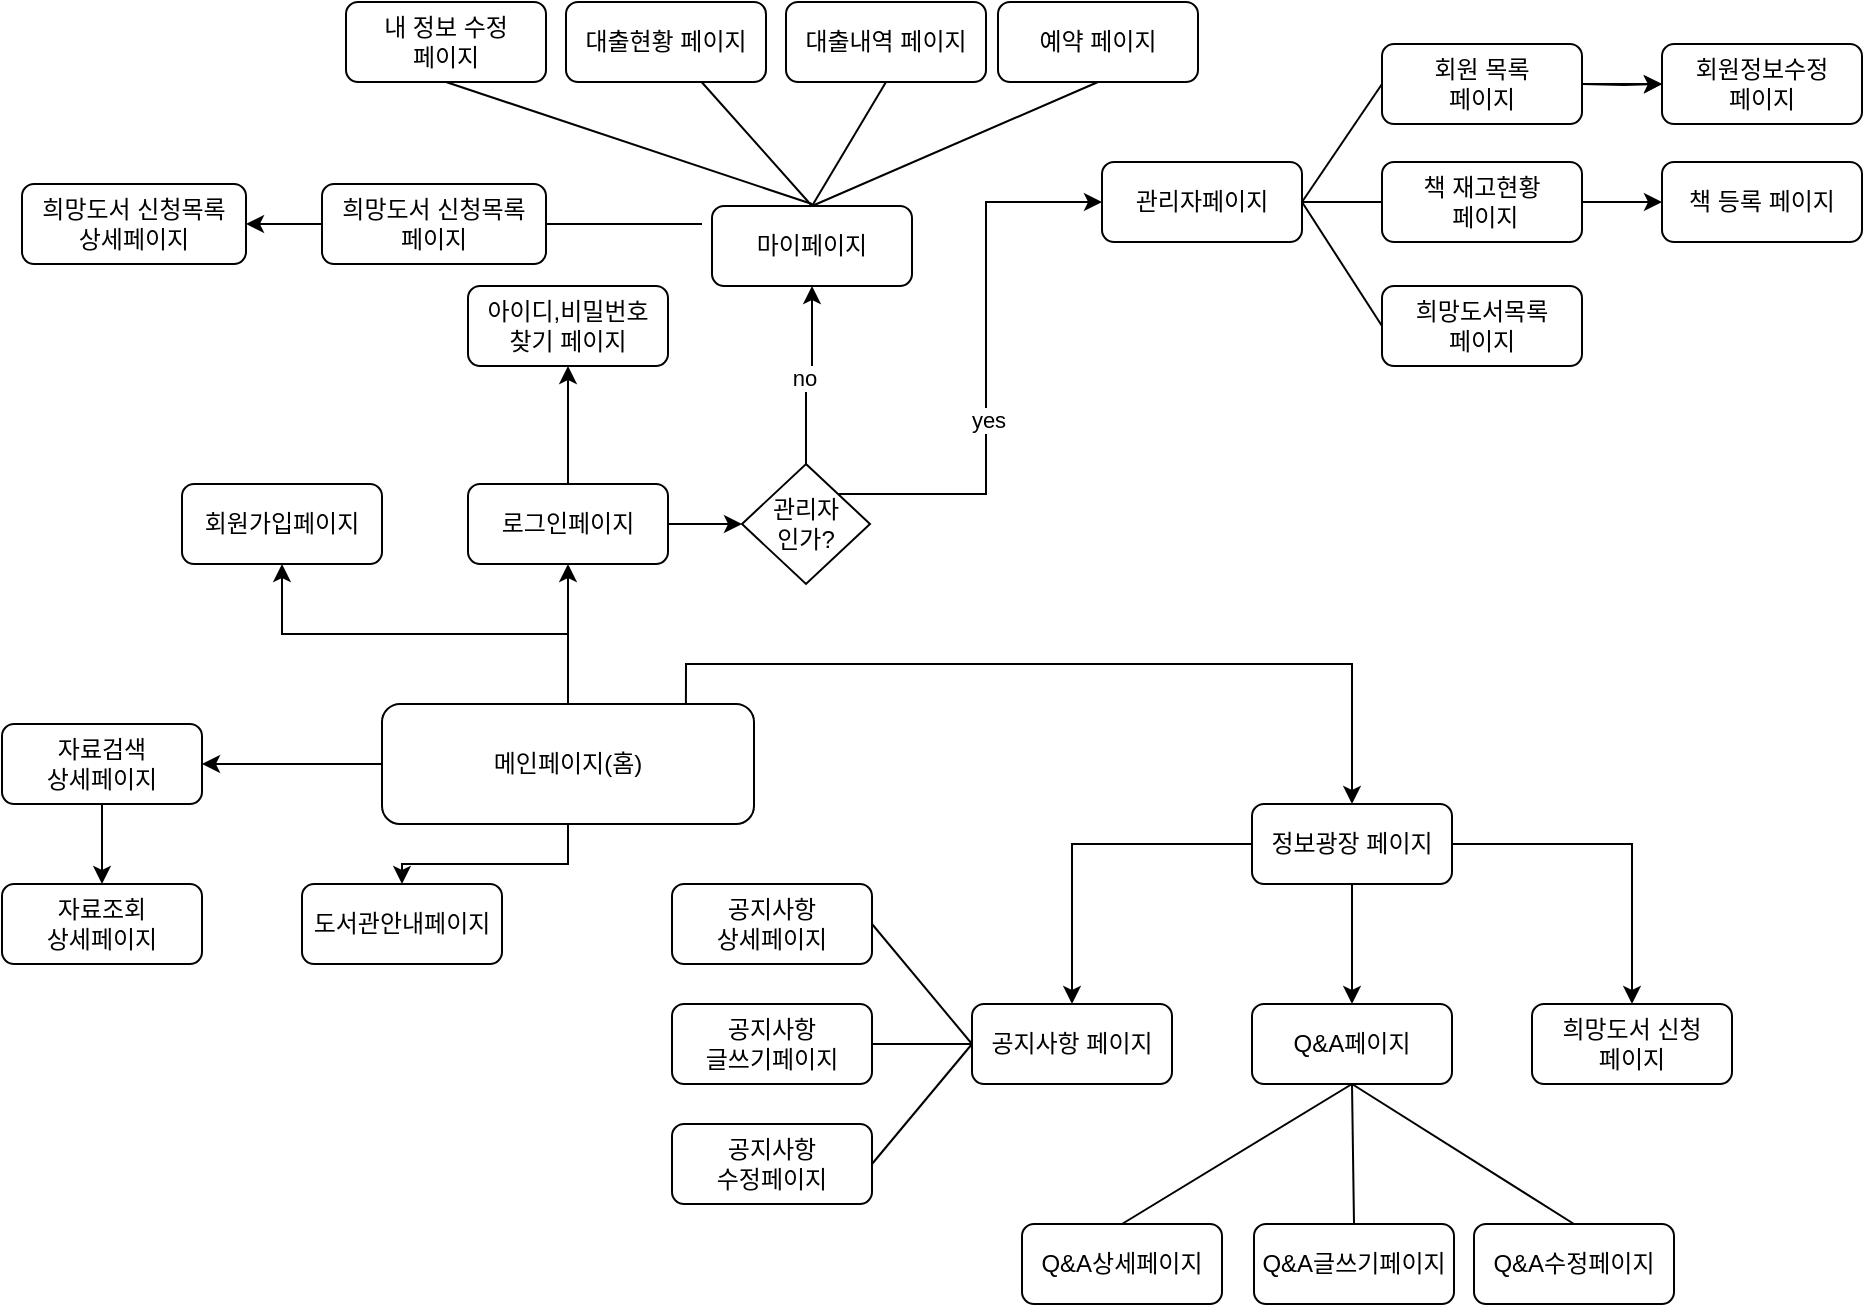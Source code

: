 <mxfile version="23.0.2" type="device">
  <diagram name="페이지-1" id="M1RNM7WDwCRg9Kb96guz">
    <mxGraphModel dx="1034" dy="1893" grid="1" gridSize="10" guides="1" tooltips="1" connect="1" arrows="1" fold="1" page="1" pageScale="1" pageWidth="827" pageHeight="1169" math="0" shadow="0">
      <root>
        <mxCell id="0" />
        <mxCell id="1" parent="0" />
        <mxCell id="Unt0BpAqnxLBG9hi-jSZ-130" style="edgeStyle=orthogonalEdgeStyle;rounded=0;orthogonalLoop=1;jettySize=auto;html=1;entryX=0.5;entryY=1;entryDx=0;entryDy=0;" parent="1" source="Unt0BpAqnxLBG9hi-jSZ-1" target="Unt0BpAqnxLBG9hi-jSZ-3" edge="1">
          <mxGeometry relative="1" as="geometry" />
        </mxCell>
        <mxCell id="Unt0BpAqnxLBG9hi-jSZ-131" style="edgeStyle=orthogonalEdgeStyle;rounded=0;orthogonalLoop=1;jettySize=auto;html=1;entryX=0.5;entryY=1;entryDx=0;entryDy=0;" parent="1" source="Unt0BpAqnxLBG9hi-jSZ-1" target="Unt0BpAqnxLBG9hi-jSZ-4" edge="1">
          <mxGeometry relative="1" as="geometry" />
        </mxCell>
        <mxCell id="Unt0BpAqnxLBG9hi-jSZ-136" style="edgeStyle=orthogonalEdgeStyle;rounded=0;orthogonalLoop=1;jettySize=auto;html=1;entryX=1;entryY=0.5;entryDx=0;entryDy=0;" parent="1" source="Unt0BpAqnxLBG9hi-jSZ-1" target="Unt0BpAqnxLBG9hi-jSZ-25" edge="1">
          <mxGeometry relative="1" as="geometry" />
        </mxCell>
        <mxCell id="Unt0BpAqnxLBG9hi-jSZ-138" style="edgeStyle=orthogonalEdgeStyle;rounded=0;orthogonalLoop=1;jettySize=auto;html=1;entryX=0.5;entryY=0;entryDx=0;entryDy=0;" parent="1" source="Unt0BpAqnxLBG9hi-jSZ-1" target="Unt0BpAqnxLBG9hi-jSZ-43" edge="1">
          <mxGeometry relative="1" as="geometry" />
        </mxCell>
        <mxCell id="Unt0BpAqnxLBG9hi-jSZ-139" style="edgeStyle=orthogonalEdgeStyle;rounded=0;orthogonalLoop=1;jettySize=auto;html=1;entryX=0.5;entryY=0;entryDx=0;entryDy=0;exitX=0.817;exitY=0;exitDx=0;exitDy=0;exitPerimeter=0;" parent="1" source="Unt0BpAqnxLBG9hi-jSZ-1" target="Unt0BpAqnxLBG9hi-jSZ-44" edge="1">
          <mxGeometry relative="1" as="geometry">
            <mxPoint x="390" y="-760" as="sourcePoint" />
          </mxGeometry>
        </mxCell>
        <mxCell id="Unt0BpAqnxLBG9hi-jSZ-1" value="메인페이지(홈)" style="rounded=1;whiteSpace=wrap;html=1;" parent="1" vertex="1">
          <mxGeometry x="240" y="-710" width="186" height="60" as="geometry" />
        </mxCell>
        <mxCell id="Unt0BpAqnxLBG9hi-jSZ-132" style="edgeStyle=orthogonalEdgeStyle;rounded=0;orthogonalLoop=1;jettySize=auto;html=1;entryX=0.5;entryY=1;entryDx=0;entryDy=0;" parent="1" source="Unt0BpAqnxLBG9hi-jSZ-3" target="Unt0BpAqnxLBG9hi-jSZ-75" edge="1">
          <mxGeometry relative="1" as="geometry" />
        </mxCell>
        <mxCell id="Unt0BpAqnxLBG9hi-jSZ-155" style="edgeStyle=orthogonalEdgeStyle;rounded=0;orthogonalLoop=1;jettySize=auto;html=1;entryX=0;entryY=0.5;entryDx=0;entryDy=0;" parent="1" source="Unt0BpAqnxLBG9hi-jSZ-3" target="Unt0BpAqnxLBG9hi-jSZ-153" edge="1">
          <mxGeometry relative="1" as="geometry" />
        </mxCell>
        <mxCell id="Unt0BpAqnxLBG9hi-jSZ-3" value="로그인페이지" style="rounded=1;whiteSpace=wrap;html=1;" parent="1" vertex="1">
          <mxGeometry x="283" y="-820" width="100" height="40" as="geometry" />
        </mxCell>
        <mxCell id="Unt0BpAqnxLBG9hi-jSZ-4" value="회원가입페이지" style="rounded=1;whiteSpace=wrap;html=1;" parent="1" vertex="1">
          <mxGeometry x="140" y="-820" width="100" height="40" as="geometry" />
        </mxCell>
        <mxCell id="RYUEjLc38tzBG5ukOGD8-2" style="edgeStyle=orthogonalEdgeStyle;rounded=0;orthogonalLoop=1;jettySize=auto;html=1;entryX=0.5;entryY=0;entryDx=0;entryDy=0;" edge="1" parent="1" source="Unt0BpAqnxLBG9hi-jSZ-25" target="RYUEjLc38tzBG5ukOGD8-1">
          <mxGeometry relative="1" as="geometry" />
        </mxCell>
        <mxCell id="Unt0BpAqnxLBG9hi-jSZ-25" value="자료검색&lt;br&gt;상세페이지" style="rounded=1;whiteSpace=wrap;html=1;" parent="1" vertex="1">
          <mxGeometry x="50" y="-700" width="100" height="40" as="geometry" />
        </mxCell>
        <mxCell id="Unt0BpAqnxLBG9hi-jSZ-42" value="Q&amp;amp;A페이지" style="rounded=1;whiteSpace=wrap;html=1;" parent="1" vertex="1">
          <mxGeometry x="675" y="-560" width="100" height="40" as="geometry" />
        </mxCell>
        <mxCell id="Unt0BpAqnxLBG9hi-jSZ-43" value="도서관안내페이지" style="rounded=1;whiteSpace=wrap;html=1;" parent="1" vertex="1">
          <mxGeometry x="200" y="-620" width="100" height="40" as="geometry" />
        </mxCell>
        <mxCell id="Unt0BpAqnxLBG9hi-jSZ-141" value="" style="edgeStyle=orthogonalEdgeStyle;rounded=0;orthogonalLoop=1;jettySize=auto;html=1;" parent="1" source="Unt0BpAqnxLBG9hi-jSZ-44" target="Unt0BpAqnxLBG9hi-jSZ-42" edge="1">
          <mxGeometry relative="1" as="geometry" />
        </mxCell>
        <mxCell id="Unt0BpAqnxLBG9hi-jSZ-142" style="edgeStyle=orthogonalEdgeStyle;rounded=0;orthogonalLoop=1;jettySize=auto;html=1;entryX=0.5;entryY=0;entryDx=0;entryDy=0;" parent="1" source="Unt0BpAqnxLBG9hi-jSZ-44" target="Unt0BpAqnxLBG9hi-jSZ-126" edge="1">
          <mxGeometry relative="1" as="geometry" />
        </mxCell>
        <mxCell id="Unt0BpAqnxLBG9hi-jSZ-143" style="edgeStyle=orthogonalEdgeStyle;rounded=0;orthogonalLoop=1;jettySize=auto;html=1;entryX=0.5;entryY=0;entryDx=0;entryDy=0;" parent="1" source="Unt0BpAqnxLBG9hi-jSZ-44" target="Unt0BpAqnxLBG9hi-jSZ-127" edge="1">
          <mxGeometry relative="1" as="geometry" />
        </mxCell>
        <mxCell id="Unt0BpAqnxLBG9hi-jSZ-44" value="정보광장 페이지" style="rounded=1;whiteSpace=wrap;html=1;" parent="1" vertex="1">
          <mxGeometry x="675" y="-660" width="100" height="40" as="geometry" />
        </mxCell>
        <mxCell id="Unt0BpAqnxLBG9hi-jSZ-70" value="마이페이지" style="rounded=1;whiteSpace=wrap;html=1;" parent="1" vertex="1">
          <mxGeometry x="405" y="-959" width="100" height="40" as="geometry" />
        </mxCell>
        <mxCell id="Unt0BpAqnxLBG9hi-jSZ-75" value="아이디,비밀번호&lt;br&gt;찾기 페이지" style="rounded=1;whiteSpace=wrap;html=1;" parent="1" vertex="1">
          <mxGeometry x="283" y="-919" width="100" height="40" as="geometry" />
        </mxCell>
        <mxCell id="Unt0BpAqnxLBG9hi-jSZ-85" value="관리자페이지" style="rounded=1;whiteSpace=wrap;html=1;" parent="1" vertex="1">
          <mxGeometry x="600" y="-981" width="100" height="40" as="geometry" />
        </mxCell>
        <mxCell id="Unt0BpAqnxLBG9hi-jSZ-119" value="대출내역 페이지" style="rounded=1;whiteSpace=wrap;html=1;" parent="1" vertex="1">
          <mxGeometry x="442" y="-1061" width="100" height="40" as="geometry" />
        </mxCell>
        <mxCell id="Unt0BpAqnxLBG9hi-jSZ-121" value="예약 페이지" style="rounded=1;whiteSpace=wrap;html=1;" parent="1" vertex="1">
          <mxGeometry x="548" y="-1061" width="100" height="40" as="geometry" />
        </mxCell>
        <mxCell id="Unt0BpAqnxLBG9hi-jSZ-123" value="대출현황 페이지" style="rounded=1;whiteSpace=wrap;html=1;" parent="1" vertex="1">
          <mxGeometry x="332" y="-1061" width="100" height="40" as="geometry" />
        </mxCell>
        <mxCell id="RYUEjLc38tzBG5ukOGD8-28" value="" style="edgeStyle=orthogonalEdgeStyle;rounded=0;orthogonalLoop=1;jettySize=auto;html=1;" edge="1" parent="1" source="Unt0BpAqnxLBG9hi-jSZ-124" target="RYUEjLc38tzBG5ukOGD8-27">
          <mxGeometry relative="1" as="geometry" />
        </mxCell>
        <mxCell id="Unt0BpAqnxLBG9hi-jSZ-124" value="회원 목록&lt;br&gt;페이지" style="rounded=1;whiteSpace=wrap;html=1;" parent="1" vertex="1">
          <mxGeometry x="740" y="-1040" width="100" height="40" as="geometry" />
        </mxCell>
        <mxCell id="Unt0BpAqnxLBG9hi-jSZ-149" value="" style="edgeStyle=orthogonalEdgeStyle;rounded=0;orthogonalLoop=1;jettySize=auto;html=1;" parent="1" source="Unt0BpAqnxLBG9hi-jSZ-125" target="Unt0BpAqnxLBG9hi-jSZ-135" edge="1">
          <mxGeometry relative="1" as="geometry" />
        </mxCell>
        <mxCell id="Unt0BpAqnxLBG9hi-jSZ-125" value="책 재고현황&lt;br&gt;&amp;nbsp;페이지" style="rounded=1;whiteSpace=wrap;html=1;" parent="1" vertex="1">
          <mxGeometry x="740" y="-981" width="100" height="40" as="geometry" />
        </mxCell>
        <mxCell id="Unt0BpAqnxLBG9hi-jSZ-126" value="공지사항 페이지" style="rounded=1;whiteSpace=wrap;html=1;" parent="1" vertex="1">
          <mxGeometry x="535" y="-560" width="100" height="40" as="geometry" />
        </mxCell>
        <mxCell id="Unt0BpAqnxLBG9hi-jSZ-127" value="희망도서 신청&lt;br&gt;페이지" style="rounded=1;whiteSpace=wrap;html=1;" parent="1" vertex="1">
          <mxGeometry x="815" y="-560" width="100" height="40" as="geometry" />
        </mxCell>
        <mxCell id="Unt0BpAqnxLBG9hi-jSZ-135" value="책 등록 페이지" style="rounded=1;whiteSpace=wrap;html=1;" parent="1" vertex="1">
          <mxGeometry x="880" y="-981" width="100" height="40" as="geometry" />
        </mxCell>
        <mxCell id="Unt0BpAqnxLBG9hi-jSZ-146" value="" style="endArrow=none;html=1;rounded=0;entryX=1;entryY=0.5;entryDx=0;entryDy=0;exitX=0;exitY=0.5;exitDx=0;exitDy=0;" parent="1" source="Unt0BpAqnxLBG9hi-jSZ-124" target="Unt0BpAqnxLBG9hi-jSZ-85" edge="1">
          <mxGeometry width="50" height="50" relative="1" as="geometry">
            <mxPoint x="530" y="-850" as="sourcePoint" />
            <mxPoint x="700" y="-970" as="targetPoint" />
          </mxGeometry>
        </mxCell>
        <mxCell id="Unt0BpAqnxLBG9hi-jSZ-147" value="" style="endArrow=none;html=1;rounded=0;entryX=1;entryY=0.5;entryDx=0;entryDy=0;exitX=0;exitY=0.5;exitDx=0;exitDy=0;" parent="1" source="Unt0BpAqnxLBG9hi-jSZ-125" target="Unt0BpAqnxLBG9hi-jSZ-85" edge="1">
          <mxGeometry width="50" height="50" relative="1" as="geometry">
            <mxPoint x="530" y="-850" as="sourcePoint" />
            <mxPoint x="700" y="-970" as="targetPoint" />
          </mxGeometry>
        </mxCell>
        <mxCell id="Unt0BpAqnxLBG9hi-jSZ-150" value="" style="endArrow=none;html=1;rounded=0;entryX=0.5;entryY=0;entryDx=0;entryDy=0;" parent="1" source="Unt0BpAqnxLBG9hi-jSZ-123" target="Unt0BpAqnxLBG9hi-jSZ-70" edge="1">
          <mxGeometry width="50" height="50" relative="1" as="geometry">
            <mxPoint x="465" y="-679" as="sourcePoint" />
            <mxPoint x="515" y="-729" as="targetPoint" />
          </mxGeometry>
        </mxCell>
        <mxCell id="Unt0BpAqnxLBG9hi-jSZ-151" value="" style="endArrow=none;html=1;rounded=0;entryX=0.5;entryY=0;entryDx=0;entryDy=0;exitX=0.5;exitY=1;exitDx=0;exitDy=0;" parent="1" source="Unt0BpAqnxLBG9hi-jSZ-119" target="Unt0BpAqnxLBG9hi-jSZ-70" edge="1">
          <mxGeometry width="50" height="50" relative="1" as="geometry">
            <mxPoint x="477" y="-969" as="sourcePoint" />
            <mxPoint x="515" y="-908" as="targetPoint" />
          </mxGeometry>
        </mxCell>
        <mxCell id="Unt0BpAqnxLBG9hi-jSZ-152" value="" style="endArrow=none;html=1;rounded=0;entryX=0.5;entryY=0;entryDx=0;entryDy=0;exitX=0.5;exitY=1;exitDx=0;exitDy=0;" parent="1" source="Unt0BpAqnxLBG9hi-jSZ-121" target="Unt0BpAqnxLBG9hi-jSZ-70" edge="1">
          <mxGeometry width="50" height="50" relative="1" as="geometry">
            <mxPoint x="487" y="-959" as="sourcePoint" />
            <mxPoint x="525" y="-898" as="targetPoint" />
          </mxGeometry>
        </mxCell>
        <mxCell id="Unt0BpAqnxLBG9hi-jSZ-156" style="edgeStyle=orthogonalEdgeStyle;rounded=0;orthogonalLoop=1;jettySize=auto;html=1;entryX=0.5;entryY=1;entryDx=0;entryDy=0;" parent="1" source="Unt0BpAqnxLBG9hi-jSZ-153" target="Unt0BpAqnxLBG9hi-jSZ-70" edge="1">
          <mxGeometry relative="1" as="geometry" />
        </mxCell>
        <mxCell id="Unt0BpAqnxLBG9hi-jSZ-158" value="no" style="edgeLabel;html=1;align=center;verticalAlign=middle;resizable=0;points=[];" parent="Unt0BpAqnxLBG9hi-jSZ-156" vertex="1" connectable="0">
          <mxGeometry x="-0.061" y="1" relative="1" as="geometry">
            <mxPoint as="offset" />
          </mxGeometry>
        </mxCell>
        <mxCell id="Unt0BpAqnxLBG9hi-jSZ-157" style="edgeStyle=orthogonalEdgeStyle;rounded=0;orthogonalLoop=1;jettySize=auto;html=1;entryX=0;entryY=0.5;entryDx=0;entryDy=0;exitX=1;exitY=0;exitDx=0;exitDy=0;" parent="1" source="Unt0BpAqnxLBG9hi-jSZ-153" target="Unt0BpAqnxLBG9hi-jSZ-85" edge="1">
          <mxGeometry relative="1" as="geometry" />
        </mxCell>
        <mxCell id="Unt0BpAqnxLBG9hi-jSZ-159" value="yes" style="edgeLabel;html=1;align=center;verticalAlign=middle;resizable=0;points=[];" parent="Unt0BpAqnxLBG9hi-jSZ-157" vertex="1" connectable="0">
          <mxGeometry x="-0.198" y="-1" relative="1" as="geometry">
            <mxPoint as="offset" />
          </mxGeometry>
        </mxCell>
        <mxCell id="Unt0BpAqnxLBG9hi-jSZ-153" value="관리자&lt;br&gt;인가?" style="rhombus;whiteSpace=wrap;html=1;" parent="1" vertex="1">
          <mxGeometry x="420" y="-830" width="64" height="60" as="geometry" />
        </mxCell>
        <mxCell id="RYUEjLc38tzBG5ukOGD8-1" value="자료조회&lt;br&gt;상세페이지" style="rounded=1;whiteSpace=wrap;html=1;" vertex="1" parent="1">
          <mxGeometry x="50" y="-620" width="100" height="40" as="geometry" />
        </mxCell>
        <mxCell id="RYUEjLc38tzBG5ukOGD8-3" value="Q&amp;amp;A상세페이지" style="rounded=1;whiteSpace=wrap;html=1;" vertex="1" parent="1">
          <mxGeometry x="560" y="-450" width="100" height="40" as="geometry" />
        </mxCell>
        <mxCell id="RYUEjLc38tzBG5ukOGD8-5" value="Q&amp;amp;A글쓰기페이지" style="rounded=1;whiteSpace=wrap;html=1;" vertex="1" parent="1">
          <mxGeometry x="676" y="-450" width="100" height="40" as="geometry" />
        </mxCell>
        <mxCell id="RYUEjLc38tzBG5ukOGD8-6" value="Q&amp;amp;A수정페이지" style="rounded=1;whiteSpace=wrap;html=1;" vertex="1" parent="1">
          <mxGeometry x="786" y="-450" width="100" height="40" as="geometry" />
        </mxCell>
        <mxCell id="RYUEjLc38tzBG5ukOGD8-8" value="" style="endArrow=none;html=1;rounded=0;entryX=0.5;entryY=1;entryDx=0;entryDy=0;exitX=0.5;exitY=0;exitDx=0;exitDy=0;" edge="1" parent="1" source="RYUEjLc38tzBG5ukOGD8-3" target="Unt0BpAqnxLBG9hi-jSZ-42">
          <mxGeometry width="50" height="50" relative="1" as="geometry">
            <mxPoint x="655" y="-460" as="sourcePoint" />
            <mxPoint x="705" y="-510" as="targetPoint" />
          </mxGeometry>
        </mxCell>
        <mxCell id="RYUEjLc38tzBG5ukOGD8-9" value="" style="endArrow=none;html=1;rounded=0;exitX=0.5;exitY=0;exitDx=0;exitDy=0;entryX=0.5;entryY=1;entryDx=0;entryDy=0;" edge="1" parent="1" source="RYUEjLc38tzBG5ukOGD8-5" target="Unt0BpAqnxLBG9hi-jSZ-42">
          <mxGeometry width="50" height="50" relative="1" as="geometry">
            <mxPoint x="620" y="-440" as="sourcePoint" />
            <mxPoint x="735" y="-510" as="targetPoint" />
          </mxGeometry>
        </mxCell>
        <mxCell id="RYUEjLc38tzBG5ukOGD8-10" value="" style="endArrow=none;html=1;rounded=0;entryX=0.5;entryY=1;entryDx=0;entryDy=0;exitX=0.5;exitY=0;exitDx=0;exitDy=0;" edge="1" parent="1" source="RYUEjLc38tzBG5ukOGD8-6" target="Unt0BpAqnxLBG9hi-jSZ-42">
          <mxGeometry width="50" height="50" relative="1" as="geometry">
            <mxPoint x="630" y="-430" as="sourcePoint" />
            <mxPoint x="745" y="-500" as="targetPoint" />
          </mxGeometry>
        </mxCell>
        <mxCell id="RYUEjLc38tzBG5ukOGD8-11" value="공지사항&lt;br&gt;상세페이지" style="rounded=1;whiteSpace=wrap;html=1;" vertex="1" parent="1">
          <mxGeometry x="385" y="-620" width="100" height="40" as="geometry" />
        </mxCell>
        <mxCell id="RYUEjLc38tzBG5ukOGD8-12" value="공지사항&lt;br&gt;글쓰기페이지" style="rounded=1;whiteSpace=wrap;html=1;" vertex="1" parent="1">
          <mxGeometry x="385" y="-560" width="100" height="40" as="geometry" />
        </mxCell>
        <mxCell id="RYUEjLc38tzBG5ukOGD8-13" value="공지사항&lt;br&gt;수정페이지" style="rounded=1;whiteSpace=wrap;html=1;" vertex="1" parent="1">
          <mxGeometry x="385" y="-500" width="100" height="40" as="geometry" />
        </mxCell>
        <mxCell id="RYUEjLc38tzBG5ukOGD8-14" value="" style="endArrow=none;html=1;rounded=0;entryX=0;entryY=0.5;entryDx=0;entryDy=0;exitX=1;exitY=0.5;exitDx=0;exitDy=0;" edge="1" parent="1" source="RYUEjLc38tzBG5ukOGD8-11" target="Unt0BpAqnxLBG9hi-jSZ-126">
          <mxGeometry width="50" height="50" relative="1" as="geometry">
            <mxPoint x="620" y="-440" as="sourcePoint" />
            <mxPoint x="735" y="-510" as="targetPoint" />
          </mxGeometry>
        </mxCell>
        <mxCell id="RYUEjLc38tzBG5ukOGD8-15" value="" style="endArrow=none;html=1;rounded=0;entryX=0;entryY=0.5;entryDx=0;entryDy=0;" edge="1" parent="1" source="RYUEjLc38tzBG5ukOGD8-12" target="Unt0BpAqnxLBG9hi-jSZ-126">
          <mxGeometry width="50" height="50" relative="1" as="geometry">
            <mxPoint x="630" y="-430" as="sourcePoint" />
            <mxPoint x="745" y="-500" as="targetPoint" />
          </mxGeometry>
        </mxCell>
        <mxCell id="RYUEjLc38tzBG5ukOGD8-16" value="" style="endArrow=none;html=1;rounded=0;entryX=0;entryY=0.5;entryDx=0;entryDy=0;exitX=1;exitY=0.5;exitDx=0;exitDy=0;" edge="1" parent="1" source="RYUEjLc38tzBG5ukOGD8-13" target="Unt0BpAqnxLBG9hi-jSZ-126">
          <mxGeometry width="50" height="50" relative="1" as="geometry">
            <mxPoint x="640" y="-420" as="sourcePoint" />
            <mxPoint x="755" y="-490" as="targetPoint" />
          </mxGeometry>
        </mxCell>
        <mxCell id="RYUEjLc38tzBG5ukOGD8-17" value="희망도서목록&lt;br&gt;페이지" style="rounded=1;whiteSpace=wrap;html=1;" vertex="1" parent="1">
          <mxGeometry x="740" y="-919" width="100" height="40" as="geometry" />
        </mxCell>
        <mxCell id="RYUEjLc38tzBG5ukOGD8-18" value="" style="endArrow=none;html=1;rounded=0;entryX=1;entryY=0.5;entryDx=0;entryDy=0;exitX=0;exitY=0.5;exitDx=0;exitDy=0;" edge="1" parent="1" source="RYUEjLc38tzBG5ukOGD8-17" target="Unt0BpAqnxLBG9hi-jSZ-85">
          <mxGeometry width="50" height="50" relative="1" as="geometry">
            <mxPoint x="520" y="-770" as="sourcePoint" />
            <mxPoint x="570" y="-820" as="targetPoint" />
          </mxGeometry>
        </mxCell>
        <mxCell id="RYUEjLc38tzBG5ukOGD8-19" value="내 정보 수정&lt;br&gt;페이지" style="rounded=1;whiteSpace=wrap;html=1;" vertex="1" parent="1">
          <mxGeometry x="222" y="-1061" width="100" height="40" as="geometry" />
        </mxCell>
        <mxCell id="RYUEjLc38tzBG5ukOGD8-20" value="" style="endArrow=none;html=1;rounded=0;exitX=0.5;exitY=1;exitDx=0;exitDy=0;" edge="1" parent="1" source="RYUEjLc38tzBG5ukOGD8-19">
          <mxGeometry width="50" height="50" relative="1" as="geometry">
            <mxPoint x="520" y="-770" as="sourcePoint" />
            <mxPoint x="455" y="-960" as="targetPoint" />
          </mxGeometry>
        </mxCell>
        <mxCell id="RYUEjLc38tzBG5ukOGD8-25" style="edgeStyle=orthogonalEdgeStyle;rounded=0;orthogonalLoop=1;jettySize=auto;html=1;" edge="1" parent="1" source="RYUEjLc38tzBG5ukOGD8-22" target="RYUEjLc38tzBG5ukOGD8-24">
          <mxGeometry relative="1" as="geometry" />
        </mxCell>
        <mxCell id="RYUEjLc38tzBG5ukOGD8-22" value="희망도서 신청목록&lt;br&gt;페이지" style="rounded=1;whiteSpace=wrap;html=1;" vertex="1" parent="1">
          <mxGeometry x="210" y="-970" width="112" height="40" as="geometry" />
        </mxCell>
        <mxCell id="RYUEjLc38tzBG5ukOGD8-23" value="" style="endArrow=none;html=1;rounded=0;exitX=1;exitY=0.5;exitDx=0;exitDy=0;" edge="1" parent="1" source="RYUEjLc38tzBG5ukOGD8-22">
          <mxGeometry width="50" height="50" relative="1" as="geometry">
            <mxPoint x="520" y="-770" as="sourcePoint" />
            <mxPoint x="400" y="-950" as="targetPoint" />
          </mxGeometry>
        </mxCell>
        <mxCell id="RYUEjLc38tzBG5ukOGD8-24" value="희망도서 신청목록&lt;br&gt;상세페이지" style="rounded=1;whiteSpace=wrap;html=1;" vertex="1" parent="1">
          <mxGeometry x="60" y="-970" width="112" height="40" as="geometry" />
        </mxCell>
        <mxCell id="RYUEjLc38tzBG5ukOGD8-26" value="" style="edgeStyle=orthogonalEdgeStyle;rounded=0;orthogonalLoop=1;jettySize=auto;html=1;" edge="1" parent="1" target="RYUEjLc38tzBG5ukOGD8-27">
          <mxGeometry relative="1" as="geometry">
            <mxPoint x="840" y="-1020" as="sourcePoint" />
          </mxGeometry>
        </mxCell>
        <mxCell id="RYUEjLc38tzBG5ukOGD8-27" value="회원정보수정&lt;br&gt;페이지" style="rounded=1;whiteSpace=wrap;html=1;" vertex="1" parent="1">
          <mxGeometry x="880" y="-1040" width="100" height="40" as="geometry" />
        </mxCell>
      </root>
    </mxGraphModel>
  </diagram>
</mxfile>
